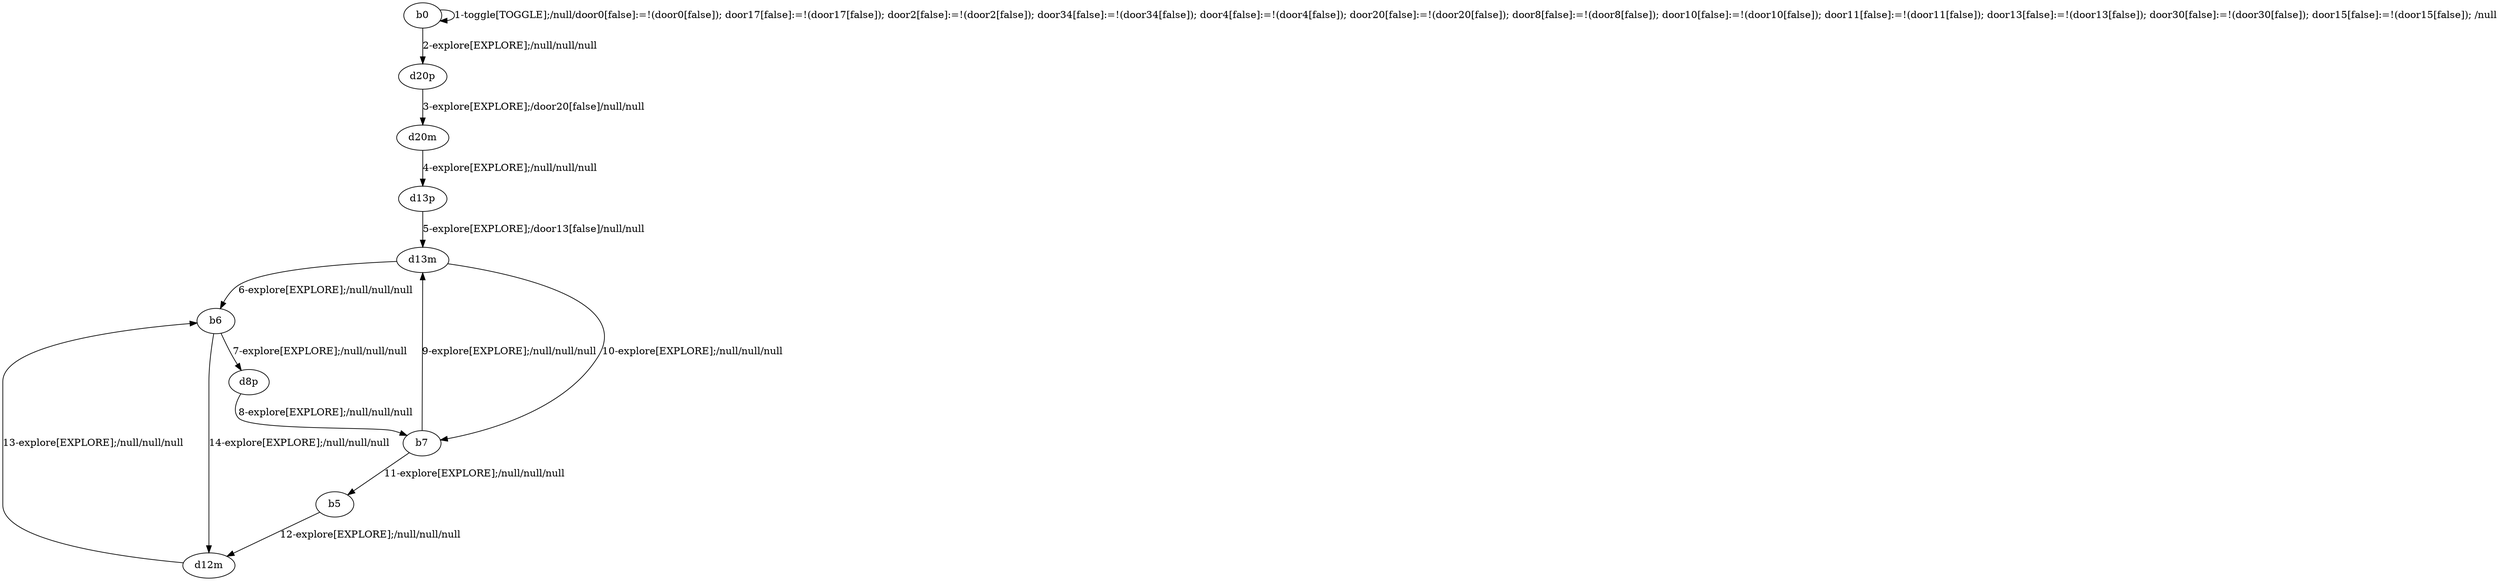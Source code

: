 # Total number of goals covered by this test: 5
# b7 --> d13m
# b7 --> b5
# b5 --> d12m
# d12m --> b6
# b6 --> d12m

digraph g {
"b0" -> "b0" [label = "1-toggle[TOGGLE];/null/door0[false]:=!(door0[false]); door17[false]:=!(door17[false]); door2[false]:=!(door2[false]); door34[false]:=!(door34[false]); door4[false]:=!(door4[false]); door20[false]:=!(door20[false]); door8[false]:=!(door8[false]); door10[false]:=!(door10[false]); door11[false]:=!(door11[false]); door13[false]:=!(door13[false]); door30[false]:=!(door30[false]); door15[false]:=!(door15[false]); /null"];
"b0" -> "d20p" [label = "2-explore[EXPLORE];/null/null/null"];
"d20p" -> "d20m" [label = "3-explore[EXPLORE];/door20[false]/null/null"];
"d20m" -> "d13p" [label = "4-explore[EXPLORE];/null/null/null"];
"d13p" -> "d13m" [label = "5-explore[EXPLORE];/door13[false]/null/null"];
"d13m" -> "b6" [label = "6-explore[EXPLORE];/null/null/null"];
"b6" -> "d8p" [label = "7-explore[EXPLORE];/null/null/null"];
"d8p" -> "b7" [label = "8-explore[EXPLORE];/null/null/null"];
"b7" -> "d13m" [label = "9-explore[EXPLORE];/null/null/null"];
"d13m" -> "b7" [label = "10-explore[EXPLORE];/null/null/null"];
"b7" -> "b5" [label = "11-explore[EXPLORE];/null/null/null"];
"b5" -> "d12m" [label = "12-explore[EXPLORE];/null/null/null"];
"d12m" -> "b6" [label = "13-explore[EXPLORE];/null/null/null"];
"b6" -> "d12m" [label = "14-explore[EXPLORE];/null/null/null"];
}